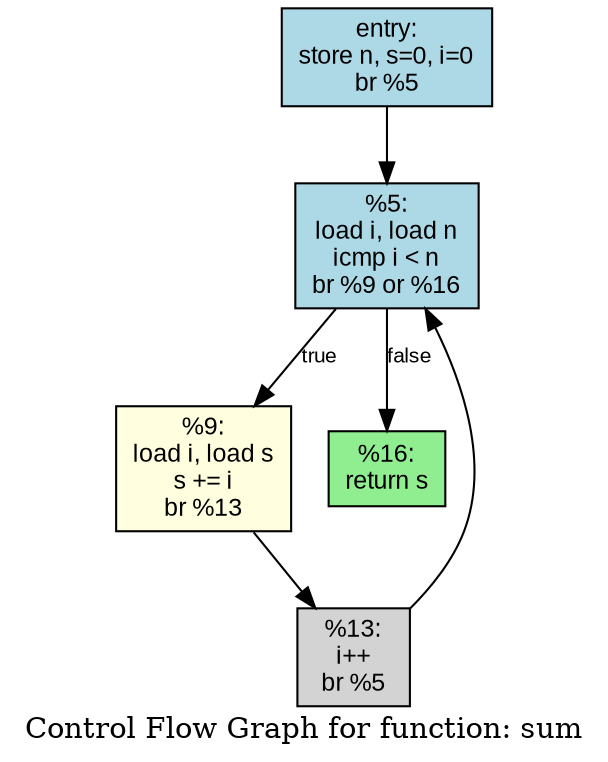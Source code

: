 digraph "CFG for 'sum' function" {
	label="Control Flow Graph for function: sum";
	node [fontname="Arial", fontsize=12];
	edge [fontname="Arial", fontsize=10];
	
	// Entry block
	entry [shape=box, style="filled", fillcolor="lightblue", 
	       label="entry:\nstore n, s=0, i=0\nbr %5"];
	
	// Loop condition block
	loop_cond [shape=box, style="filled", fillcolor="lightblue",
	           label="%5:\nload i, load n\nicmp i < n\nbr %9 or %16"];
	
	// Loop body block
	loop_body [shape=box, style="filled", fillcolor="lightyellow",
	           label="%9:\nload i, load s\ns += i\nbr %13"];
	
	// Loop increment block
	loop_inc [shape=box, style="filled", fillcolor="lightgray",
	          label="%13:\ni++\nbr %5"];
	
	// Exit block
	exit [shape=box, style="filled", fillcolor="lightgreen",
	      label="%16:\nreturn s"];
	
	// Control flow edges
	entry -> loop_cond;
	loop_cond -> loop_body [label="true"];
	loop_cond -> exit [label="false"];
	loop_body -> loop_inc;
	loop_inc -> loop_cond;
}
